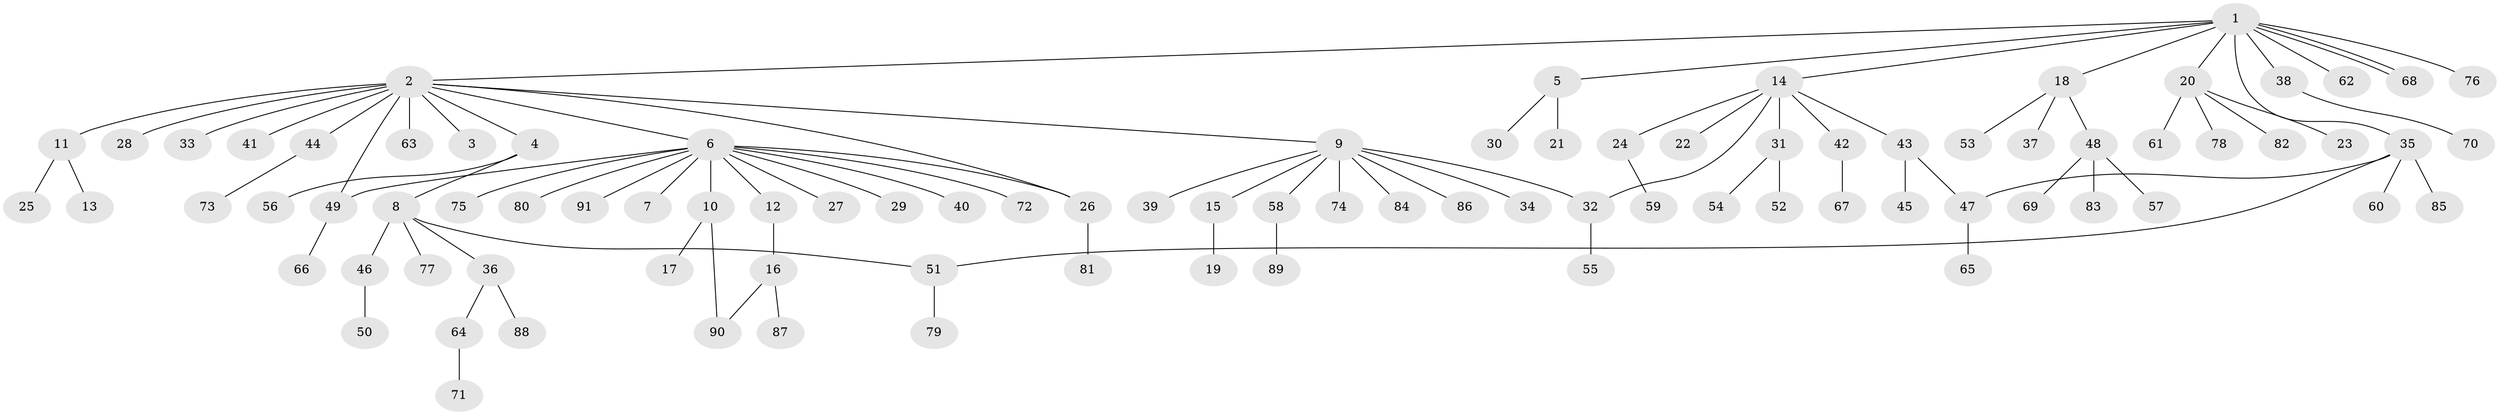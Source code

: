 // coarse degree distribution, {11: 0.015873015873015872, 13: 0.031746031746031744, 1: 0.6825396825396826, 3: 0.1111111111111111, 5: 0.031746031746031744, 9: 0.015873015873015872, 2: 0.09523809523809523, 6: 0.015873015873015872}
// Generated by graph-tools (version 1.1) at 2025/18/03/04/25 18:18:15]
// undirected, 91 vertices, 97 edges
graph export_dot {
graph [start="1"]
  node [color=gray90,style=filled];
  1;
  2;
  3;
  4;
  5;
  6;
  7;
  8;
  9;
  10;
  11;
  12;
  13;
  14;
  15;
  16;
  17;
  18;
  19;
  20;
  21;
  22;
  23;
  24;
  25;
  26;
  27;
  28;
  29;
  30;
  31;
  32;
  33;
  34;
  35;
  36;
  37;
  38;
  39;
  40;
  41;
  42;
  43;
  44;
  45;
  46;
  47;
  48;
  49;
  50;
  51;
  52;
  53;
  54;
  55;
  56;
  57;
  58;
  59;
  60;
  61;
  62;
  63;
  64;
  65;
  66;
  67;
  68;
  69;
  70;
  71;
  72;
  73;
  74;
  75;
  76;
  77;
  78;
  79;
  80;
  81;
  82;
  83;
  84;
  85;
  86;
  87;
  88;
  89;
  90;
  91;
  1 -- 2;
  1 -- 5;
  1 -- 14;
  1 -- 18;
  1 -- 20;
  1 -- 35;
  1 -- 38;
  1 -- 62;
  1 -- 68;
  1 -- 68;
  1 -- 76;
  2 -- 3;
  2 -- 4;
  2 -- 6;
  2 -- 9;
  2 -- 11;
  2 -- 26;
  2 -- 28;
  2 -- 33;
  2 -- 41;
  2 -- 44;
  2 -- 49;
  2 -- 63;
  4 -- 8;
  4 -- 56;
  5 -- 21;
  5 -- 30;
  6 -- 7;
  6 -- 10;
  6 -- 12;
  6 -- 26;
  6 -- 27;
  6 -- 29;
  6 -- 40;
  6 -- 49;
  6 -- 72;
  6 -- 75;
  6 -- 80;
  6 -- 91;
  8 -- 36;
  8 -- 46;
  8 -- 51;
  8 -- 77;
  9 -- 15;
  9 -- 32;
  9 -- 34;
  9 -- 39;
  9 -- 58;
  9 -- 74;
  9 -- 84;
  9 -- 86;
  10 -- 17;
  10 -- 90;
  11 -- 13;
  11 -- 25;
  12 -- 16;
  14 -- 22;
  14 -- 24;
  14 -- 31;
  14 -- 32;
  14 -- 42;
  14 -- 43;
  15 -- 19;
  16 -- 87;
  16 -- 90;
  18 -- 37;
  18 -- 48;
  18 -- 53;
  20 -- 23;
  20 -- 61;
  20 -- 78;
  20 -- 82;
  24 -- 59;
  26 -- 81;
  31 -- 52;
  31 -- 54;
  32 -- 55;
  35 -- 47;
  35 -- 51;
  35 -- 60;
  35 -- 85;
  36 -- 64;
  36 -- 88;
  38 -- 70;
  42 -- 67;
  43 -- 45;
  43 -- 47;
  44 -- 73;
  46 -- 50;
  47 -- 65;
  48 -- 57;
  48 -- 69;
  48 -- 83;
  49 -- 66;
  51 -- 79;
  58 -- 89;
  64 -- 71;
}
